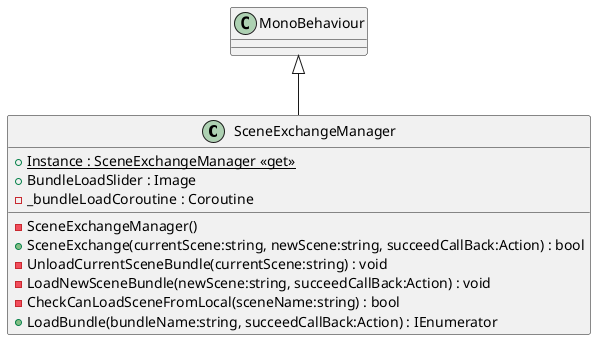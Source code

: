 @startuml
class SceneExchangeManager {
    + {static} Instance : SceneExchangeManager <<get>>
    - SceneExchangeManager()
    + BundleLoadSlider : Image
    + SceneExchange(currentScene:string, newScene:string, succeedCallBack:Action) : bool
    - UnloadCurrentSceneBundle(currentScene:string) : void
    - _bundleLoadCoroutine : Coroutine
    - LoadNewSceneBundle(newScene:string, succeedCallBack:Action) : void
    - CheckCanLoadSceneFromLocal(sceneName:string) : bool
    + LoadBundle(bundleName:string, succeedCallBack:Action) : IEnumerator
}
MonoBehaviour <|-- SceneExchangeManager
@enduml
